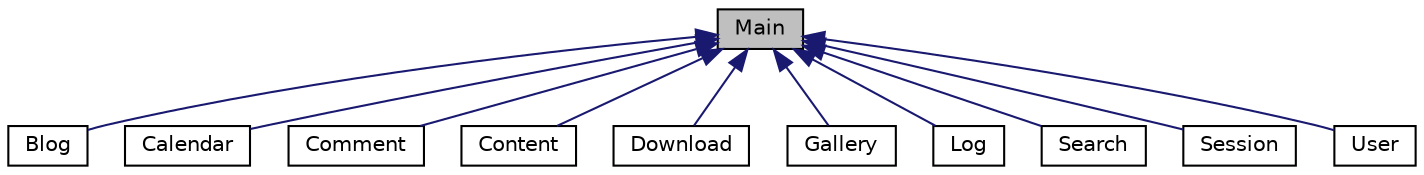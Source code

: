 digraph G
{
  edge [fontname="Helvetica",fontsize="10",labelfontname="Helvetica",labelfontsize="10"];
  node [fontname="Helvetica",fontsize="10",shape=record];
  Node1 [label="Main",height=0.2,width=0.4,color="black", fillcolor="grey75", style="filled" fontcolor="black"];
  Node1 -> Node2 [dir="back",color="midnightblue",fontsize="10",style="solid",fontname="Helvetica"];
  Node2 [label="Blog",height=0.2,width=0.4,color="black", fillcolor="white", style="filled",URL="$class_candy_c_m_s_1_1_model_1_1_blog.html"];
  Node1 -> Node3 [dir="back",color="midnightblue",fontsize="10",style="solid",fontname="Helvetica"];
  Node3 [label="Calendar",height=0.2,width=0.4,color="black", fillcolor="white", style="filled",URL="$class_candy_c_m_s_1_1_model_1_1_calendar.html"];
  Node1 -> Node4 [dir="back",color="midnightblue",fontsize="10",style="solid",fontname="Helvetica"];
  Node4 [label="Comment",height=0.2,width=0.4,color="black", fillcolor="white", style="filled",URL="$class_candy_c_m_s_1_1_model_1_1_comment.html"];
  Node1 -> Node5 [dir="back",color="midnightblue",fontsize="10",style="solid",fontname="Helvetica"];
  Node5 [label="Content",height=0.2,width=0.4,color="black", fillcolor="white", style="filled",URL="$class_candy_c_m_s_1_1_model_1_1_content.html"];
  Node1 -> Node6 [dir="back",color="midnightblue",fontsize="10",style="solid",fontname="Helvetica"];
  Node6 [label="Download",height=0.2,width=0.4,color="black", fillcolor="white", style="filled",URL="$class_candy_c_m_s_1_1_model_1_1_download.html"];
  Node1 -> Node7 [dir="back",color="midnightblue",fontsize="10",style="solid",fontname="Helvetica"];
  Node7 [label="Gallery",height=0.2,width=0.4,color="black", fillcolor="white", style="filled",URL="$class_candy_c_m_s_1_1_model_1_1_gallery.html"];
  Node1 -> Node8 [dir="back",color="midnightblue",fontsize="10",style="solid",fontname="Helvetica"];
  Node8 [label="Log",height=0.2,width=0.4,color="black", fillcolor="white", style="filled",URL="$class_candy_c_m_s_1_1_model_1_1_log.html"];
  Node1 -> Node9 [dir="back",color="midnightblue",fontsize="10",style="solid",fontname="Helvetica"];
  Node9 [label="Search",height=0.2,width=0.4,color="black", fillcolor="white", style="filled",URL="$class_candy_c_m_s_1_1_model_1_1_search.html"];
  Node1 -> Node10 [dir="back",color="midnightblue",fontsize="10",style="solid",fontname="Helvetica"];
  Node10 [label="Session",height=0.2,width=0.4,color="black", fillcolor="white", style="filled",URL="$class_candy_c_m_s_1_1_model_1_1_session.html"];
  Node1 -> Node11 [dir="back",color="midnightblue",fontsize="10",style="solid",fontname="Helvetica"];
  Node11 [label="User",height=0.2,width=0.4,color="black", fillcolor="white", style="filled",URL="$class_candy_c_m_s_1_1_model_1_1_user.html"];
}
